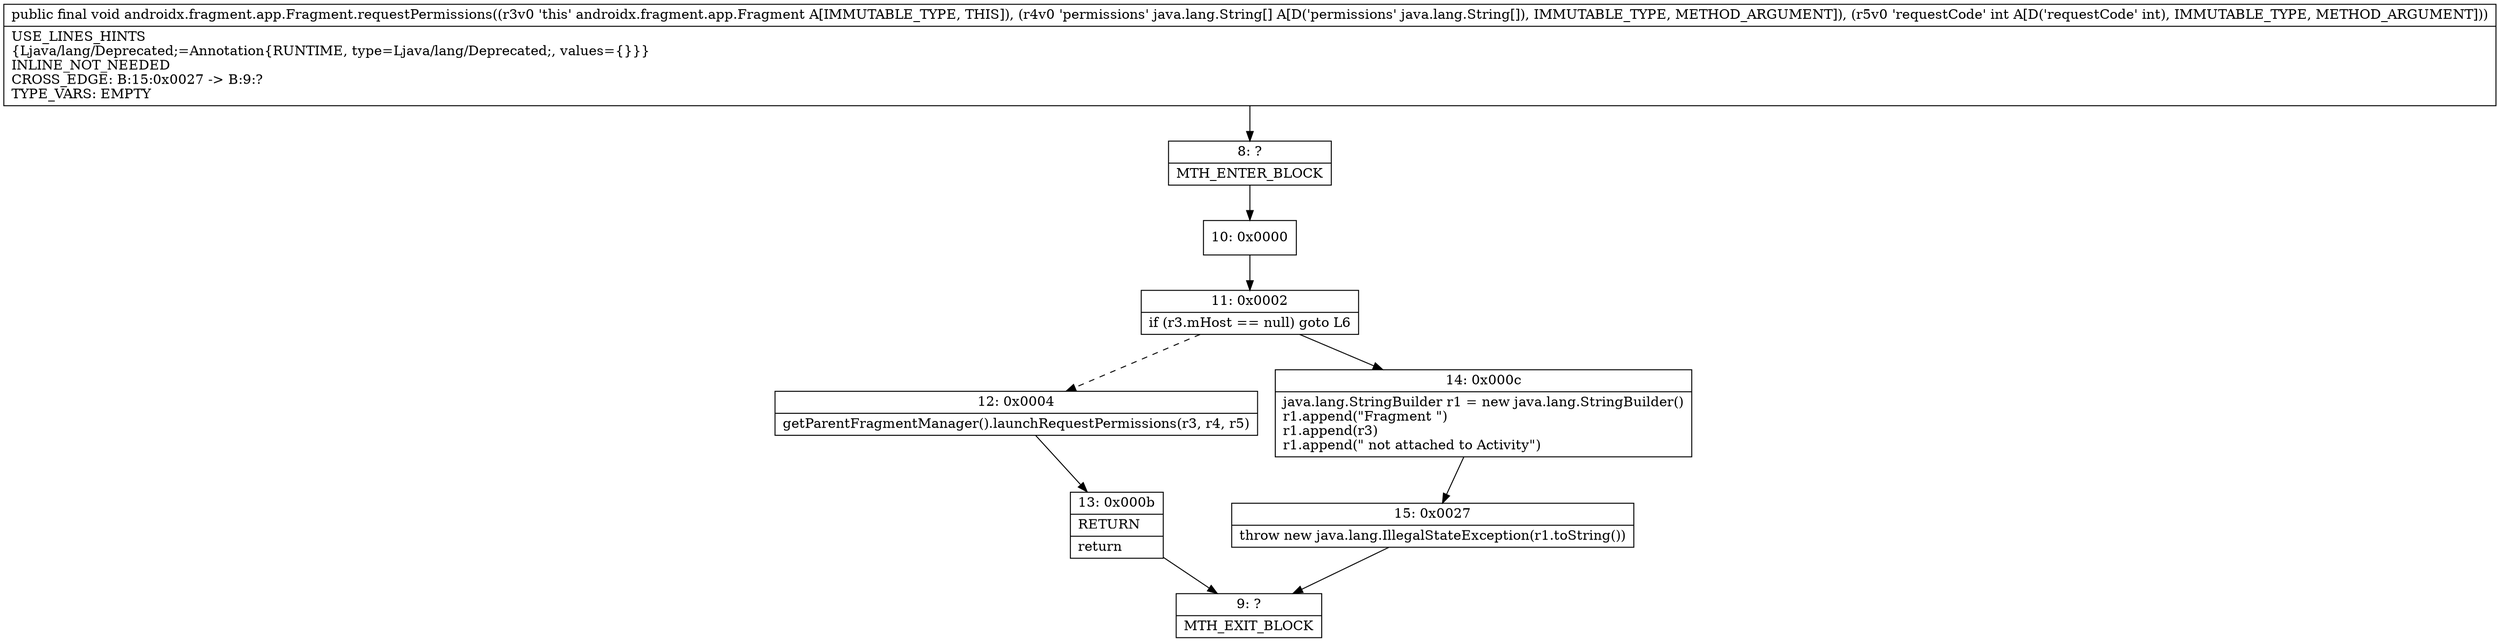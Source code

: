 digraph "CFG forandroidx.fragment.app.Fragment.requestPermissions([Ljava\/lang\/String;I)V" {
Node_8 [shape=record,label="{8\:\ ?|MTH_ENTER_BLOCK\l}"];
Node_10 [shape=record,label="{10\:\ 0x0000}"];
Node_11 [shape=record,label="{11\:\ 0x0002|if (r3.mHost == null) goto L6\l}"];
Node_12 [shape=record,label="{12\:\ 0x0004|getParentFragmentManager().launchRequestPermissions(r3, r4, r5)\l}"];
Node_13 [shape=record,label="{13\:\ 0x000b|RETURN\l|return\l}"];
Node_9 [shape=record,label="{9\:\ ?|MTH_EXIT_BLOCK\l}"];
Node_14 [shape=record,label="{14\:\ 0x000c|java.lang.StringBuilder r1 = new java.lang.StringBuilder()\lr1.append(\"Fragment \")\lr1.append(r3)\lr1.append(\" not attached to Activity\")\l}"];
Node_15 [shape=record,label="{15\:\ 0x0027|throw new java.lang.IllegalStateException(r1.toString())\l}"];
MethodNode[shape=record,label="{public final void androidx.fragment.app.Fragment.requestPermissions((r3v0 'this' androidx.fragment.app.Fragment A[IMMUTABLE_TYPE, THIS]), (r4v0 'permissions' java.lang.String[] A[D('permissions' java.lang.String[]), IMMUTABLE_TYPE, METHOD_ARGUMENT]), (r5v0 'requestCode' int A[D('requestCode' int), IMMUTABLE_TYPE, METHOD_ARGUMENT]))  | USE_LINES_HINTS\l\{Ljava\/lang\/Deprecated;=Annotation\{RUNTIME, type=Ljava\/lang\/Deprecated;, values=\{\}\}\}\lINLINE_NOT_NEEDED\lCROSS_EDGE: B:15:0x0027 \-\> B:9:?\lTYPE_VARS: EMPTY\l}"];
MethodNode -> Node_8;Node_8 -> Node_10;
Node_10 -> Node_11;
Node_11 -> Node_12[style=dashed];
Node_11 -> Node_14;
Node_12 -> Node_13;
Node_13 -> Node_9;
Node_14 -> Node_15;
Node_15 -> Node_9;
}


